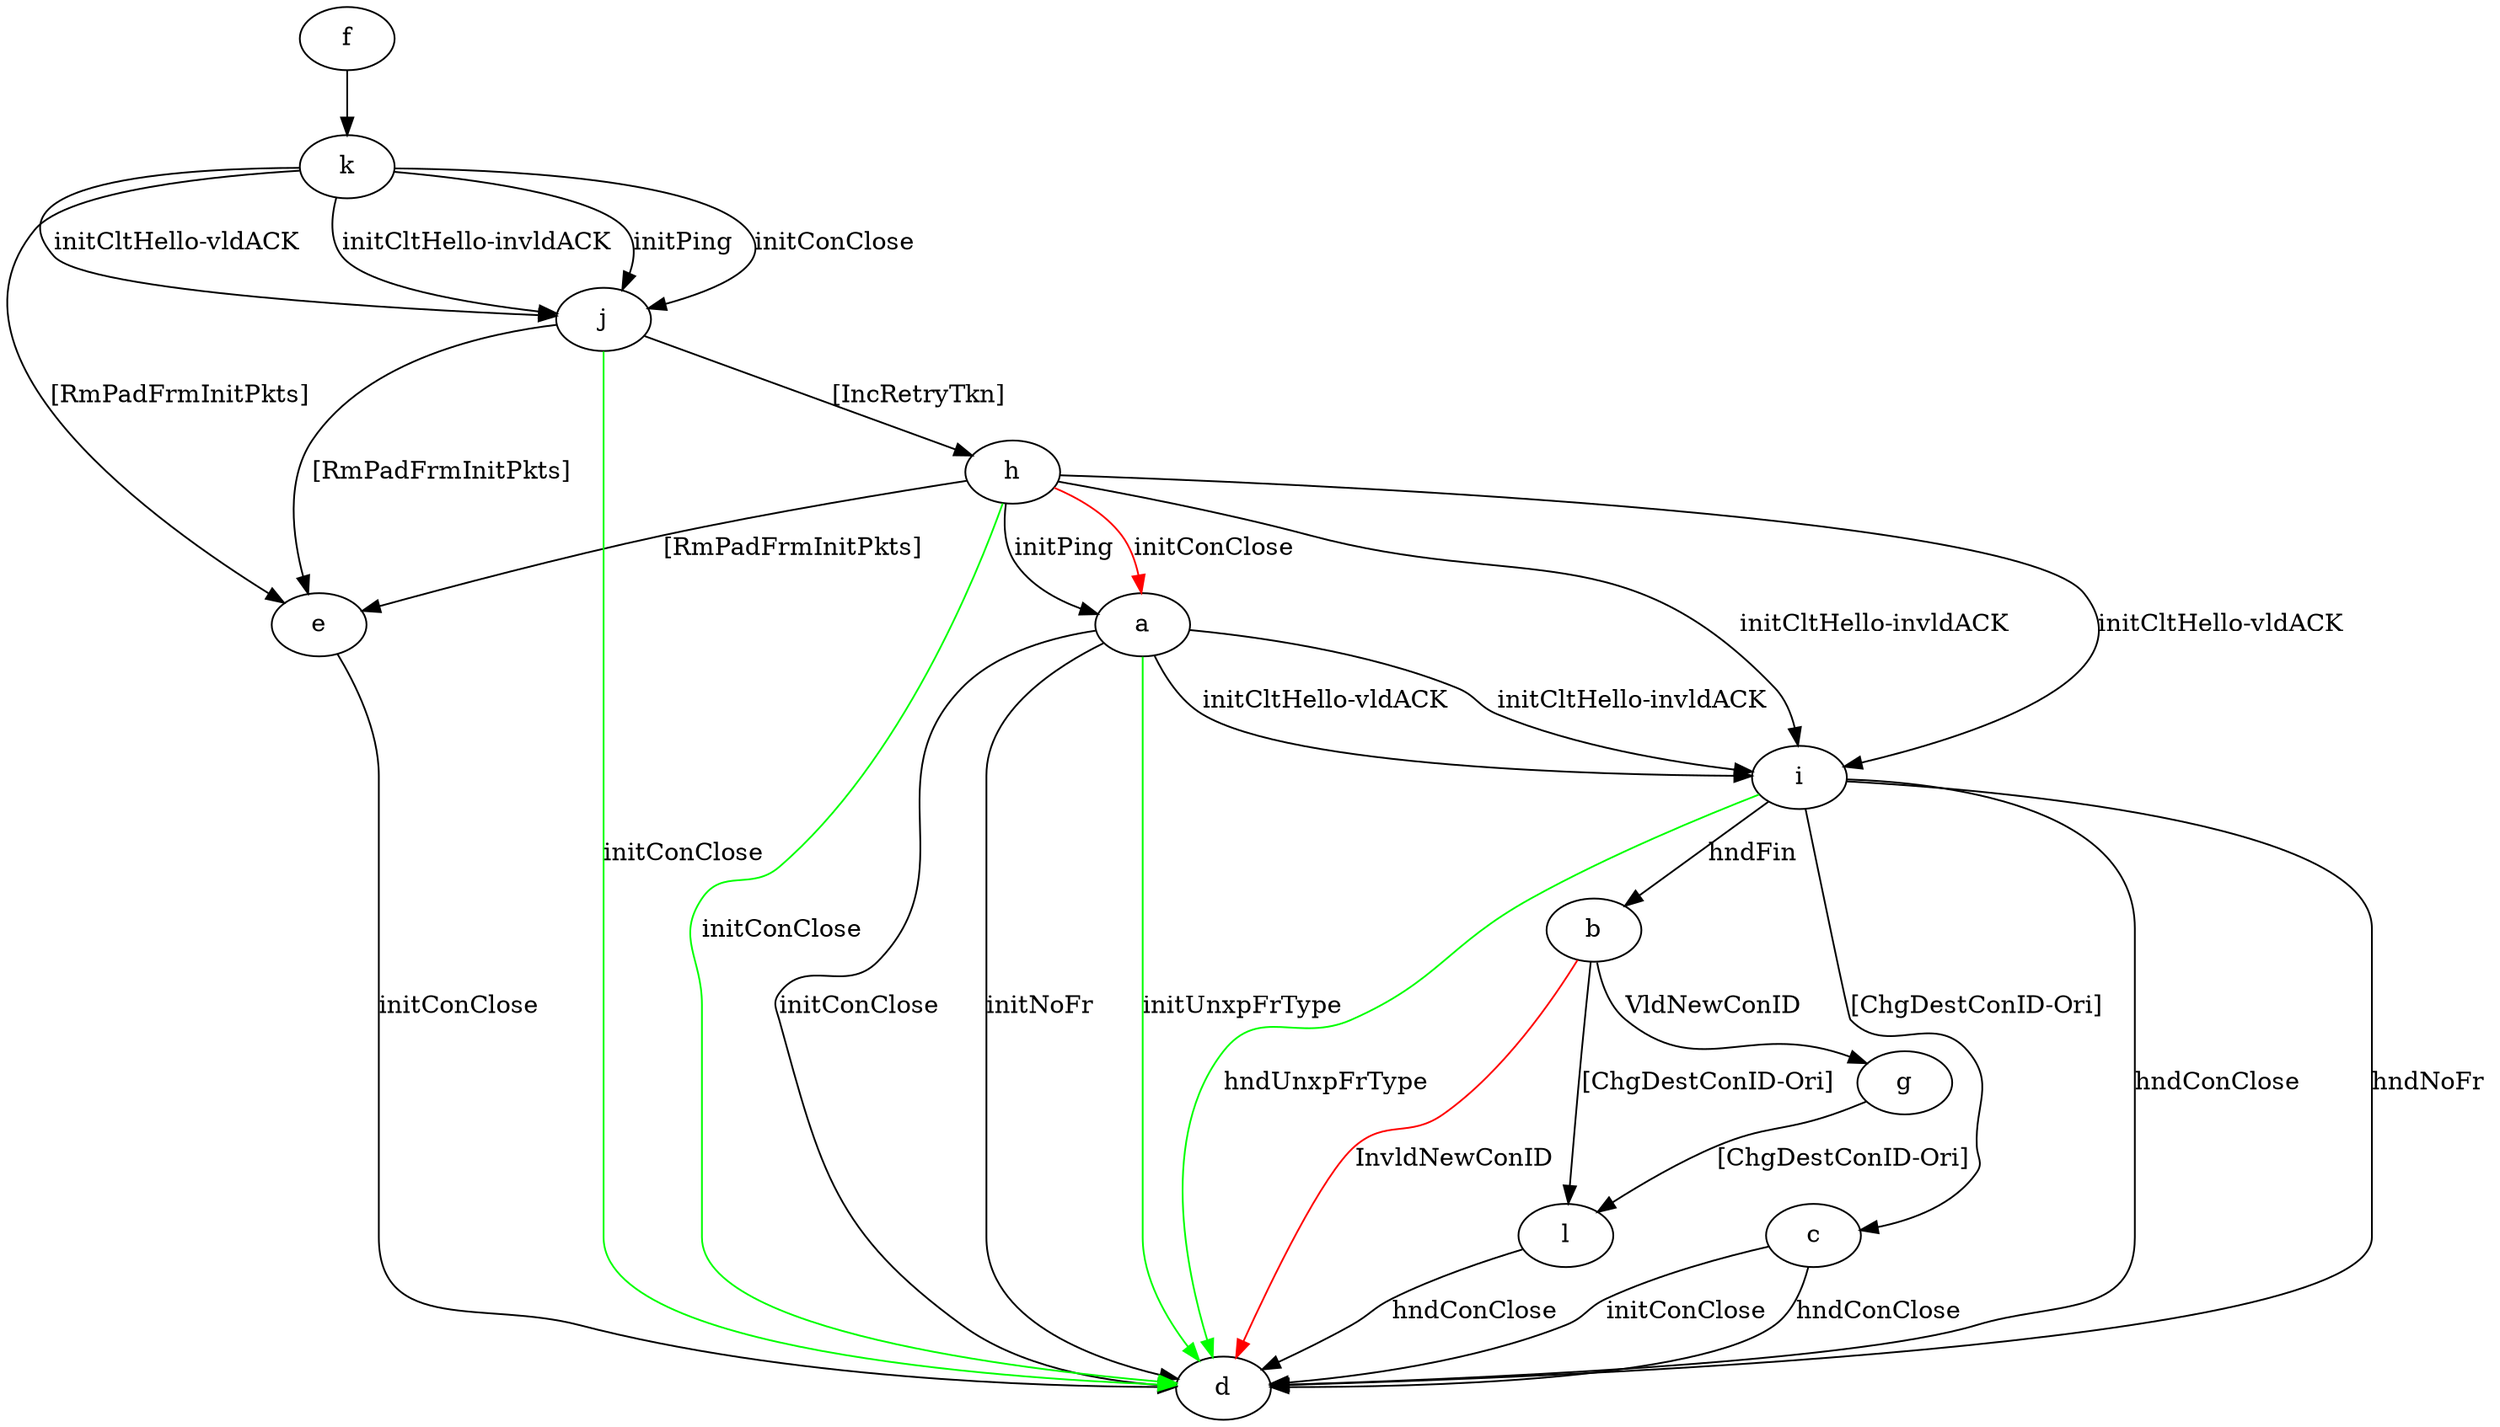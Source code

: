 digraph "" {
	a -> d	[key=0,
		label="initConClose "];
	a -> d	[key=1,
		label="initNoFr "];
	a -> d	[key=2,
		color=green,
		label="initUnxpFrType "];
	a -> i	[key=0,
		label="initCltHello-vldACK "];
	a -> i	[key=1,
		label="initCltHello-invldACK "];
	b -> d	[key=0,
		color=red,
		label="InvldNewConID "];
	b -> g	[key=0,
		label="VldNewConID "];
	b -> l	[key=0,
		label="[ChgDestConID-Ori] "];
	c -> d	[key=0,
		label="initConClose "];
	c -> d	[key=1,
		label="hndConClose "];
	e -> d	[key=0,
		label="initConClose "];
	f -> k	[key=0];
	g -> l	[key=0,
		label="[ChgDestConID-Ori] "];
	h -> a	[key=0,
		label="initPing "];
	h -> a	[key=1,
		color=red,
		label="initConClose "];
	h -> d	[key=0,
		color=green,
		label="initConClose "];
	h -> e	[key=0,
		label="[RmPadFrmInitPkts] "];
	h -> i	[key=0,
		label="initCltHello-vldACK "];
	h -> i	[key=1,
		label="initCltHello-invldACK "];
	i -> b	[key=0,
		label="hndFin "];
	i -> c	[key=0,
		label="[ChgDestConID-Ori] "];
	i -> d	[key=0,
		label="hndConClose "];
	i -> d	[key=1,
		label="hndNoFr "];
	i -> d	[key=2,
		color=green,
		label="hndUnxpFrType "];
	j -> d	[key=0,
		color=green,
		label="initConClose "];
	j -> e	[key=0,
		label="[RmPadFrmInitPkts] "];
	j -> h	[key=0,
		label="[IncRetryTkn] "];
	k -> e	[key=0,
		label="[RmPadFrmInitPkts] "];
	k -> j	[key=0,
		label="initPing "];
	k -> j	[key=1,
		label="initConClose "];
	k -> j	[key=2,
		label="initCltHello-vldACK "];
	k -> j	[key=3,
		label="initCltHello-invldACK "];
	l -> d	[key=0,
		label="hndConClose "];
}
